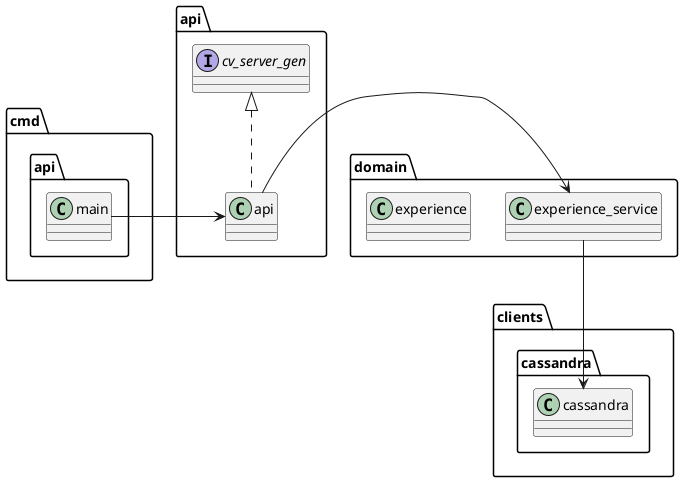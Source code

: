 @startuml "overview"

package cmd.api {
    class main
}

package api {
    class api implements cv_server_gen

    cmd.api.main -> api
}

package domain {
    class experience
    class experience_service

    api.api -> experience_service
}

package clients.cassandra {
    class cassandra

    domain.experience_service -down-> cassandra
}


@enduml
